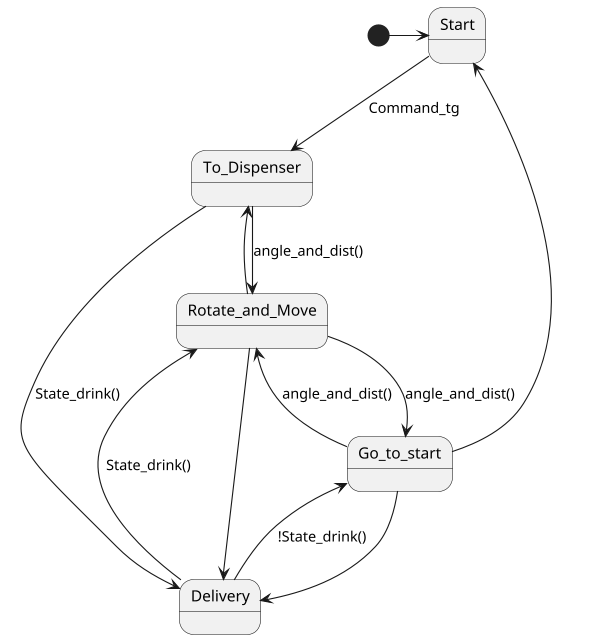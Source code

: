 @startuml
scale 600 width
[*] -> Start
Start --> To_Dispenser : Command_tg
To_Dispenser --> Rotate_and_Move : angle_and_dist()
Rotate_and_Move --> To_Dispenser
To_Dispenser --> Delivery : State_drink()
Delivery --> Rotate_and_Move : State_drink()
Rotate_and_Move --> Delivery
Go_to_start --> Delivery
Delivery --> Go_to_start : !State_drink()
Go_to_start --> Rotate_and_Move : angle_and_dist()
Rotate_and_Move --> Go_to_start : angle_and_dist()
Go_to_start --> Start
@enduml